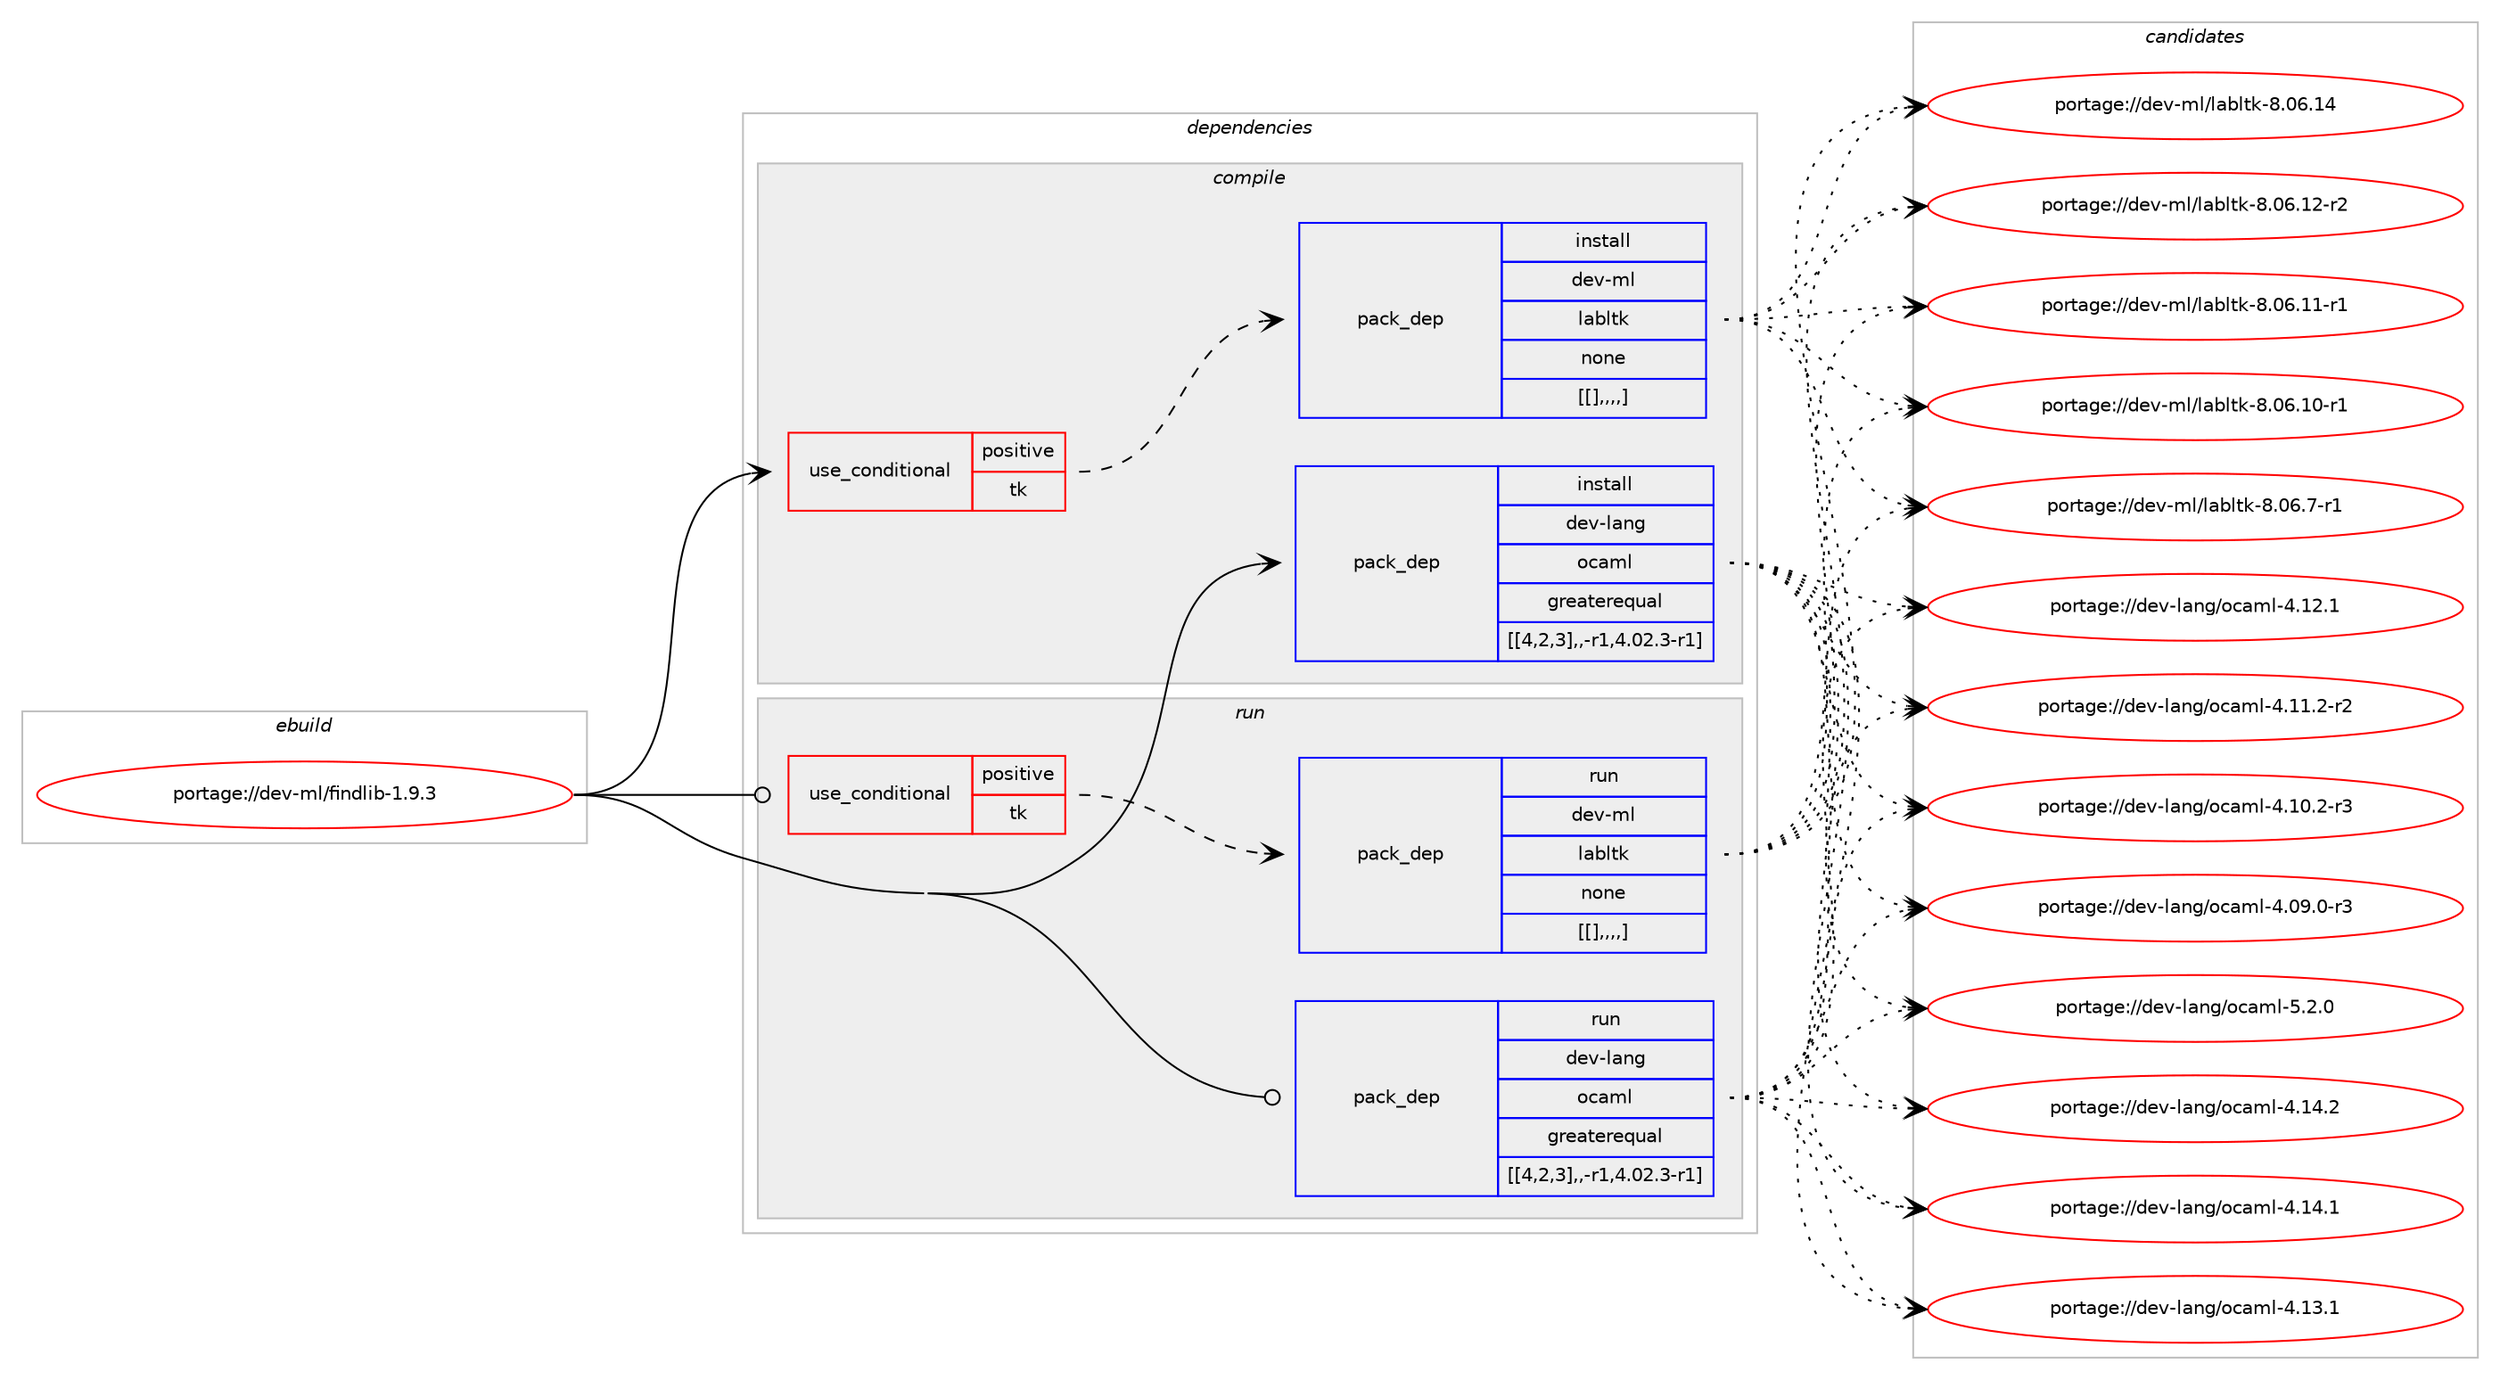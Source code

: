 digraph prolog {

# *************
# Graph options
# *************

newrank=true;
concentrate=true;
compound=true;
graph [rankdir=LR,fontname=Helvetica,fontsize=10,ranksep=1.5];#, ranksep=2.5, nodesep=0.2];
edge  [arrowhead=vee];
node  [fontname=Helvetica,fontsize=10];

# **********
# The ebuild
# **********

subgraph cluster_leftcol {
color=gray;
label=<<i>ebuild</i>>;
id [label="portage://dev-ml/findlib-1.9.3", color=red, width=4, href="../dev-ml/findlib-1.9.3.svg"];
}

# ****************
# The dependencies
# ****************

subgraph cluster_midcol {
color=gray;
label=<<i>dependencies</i>>;
subgraph cluster_compile {
fillcolor="#eeeeee";
style=filled;
label=<<i>compile</i>>;
subgraph cond29763 {
dependency119931 [label=<<TABLE BORDER="0" CELLBORDER="1" CELLSPACING="0" CELLPADDING="4"><TR><TD ROWSPAN="3" CELLPADDING="10">use_conditional</TD></TR><TR><TD>positive</TD></TR><TR><TD>tk</TD></TR></TABLE>>, shape=none, color=red];
subgraph pack89000 {
dependency119932 [label=<<TABLE BORDER="0" CELLBORDER="1" CELLSPACING="0" CELLPADDING="4" WIDTH="220"><TR><TD ROWSPAN="6" CELLPADDING="30">pack_dep</TD></TR><TR><TD WIDTH="110">install</TD></TR><TR><TD>dev-ml</TD></TR><TR><TD>labltk</TD></TR><TR><TD>none</TD></TR><TR><TD>[[],,,,]</TD></TR></TABLE>>, shape=none, color=blue];
}
dependency119931:e -> dependency119932:w [weight=20,style="dashed",arrowhead="vee"];
}
id:e -> dependency119931:w [weight=20,style="solid",arrowhead="vee"];
subgraph pack89001 {
dependency119933 [label=<<TABLE BORDER="0" CELLBORDER="1" CELLSPACING="0" CELLPADDING="4" WIDTH="220"><TR><TD ROWSPAN="6" CELLPADDING="30">pack_dep</TD></TR><TR><TD WIDTH="110">install</TD></TR><TR><TD>dev-lang</TD></TR><TR><TD>ocaml</TD></TR><TR><TD>greaterequal</TD></TR><TR><TD>[[4,2,3],,-r1,4.02.3-r1]</TD></TR></TABLE>>, shape=none, color=blue];
}
id:e -> dependency119933:w [weight=20,style="solid",arrowhead="vee"];
}
subgraph cluster_compileandrun {
fillcolor="#eeeeee";
style=filled;
label=<<i>compile and run</i>>;
}
subgraph cluster_run {
fillcolor="#eeeeee";
style=filled;
label=<<i>run</i>>;
subgraph cond29764 {
dependency119934 [label=<<TABLE BORDER="0" CELLBORDER="1" CELLSPACING="0" CELLPADDING="4"><TR><TD ROWSPAN="3" CELLPADDING="10">use_conditional</TD></TR><TR><TD>positive</TD></TR><TR><TD>tk</TD></TR></TABLE>>, shape=none, color=red];
subgraph pack89002 {
dependency119935 [label=<<TABLE BORDER="0" CELLBORDER="1" CELLSPACING="0" CELLPADDING="4" WIDTH="220"><TR><TD ROWSPAN="6" CELLPADDING="30">pack_dep</TD></TR><TR><TD WIDTH="110">run</TD></TR><TR><TD>dev-ml</TD></TR><TR><TD>labltk</TD></TR><TR><TD>none</TD></TR><TR><TD>[[],,,,]</TD></TR></TABLE>>, shape=none, color=blue];
}
dependency119934:e -> dependency119935:w [weight=20,style="dashed",arrowhead="vee"];
}
id:e -> dependency119934:w [weight=20,style="solid",arrowhead="odot"];
subgraph pack89003 {
dependency119936 [label=<<TABLE BORDER="0" CELLBORDER="1" CELLSPACING="0" CELLPADDING="4" WIDTH="220"><TR><TD ROWSPAN="6" CELLPADDING="30">pack_dep</TD></TR><TR><TD WIDTH="110">run</TD></TR><TR><TD>dev-lang</TD></TR><TR><TD>ocaml</TD></TR><TR><TD>greaterequal</TD></TR><TR><TD>[[4,2,3],,-r1,4.02.3-r1]</TD></TR></TABLE>>, shape=none, color=blue];
}
id:e -> dependency119936:w [weight=20,style="solid",arrowhead="odot"];
}
}

# **************
# The candidates
# **************

subgraph cluster_choices {
rank=same;
color=gray;
label=<<i>candidates</i>>;

subgraph choice89000 {
color=black;
nodesep=1;
choice100101118451091084710897981081161074556464854464952 [label="portage://dev-ml/labltk-8.06.14", color=red, width=4,href="../dev-ml/labltk-8.06.14.svg"];
choice1001011184510910847108979810811610745564648544649504511450 [label="portage://dev-ml/labltk-8.06.12-r2", color=red, width=4,href="../dev-ml/labltk-8.06.12-r2.svg"];
choice1001011184510910847108979810811610745564648544649494511449 [label="portage://dev-ml/labltk-8.06.11-r1", color=red, width=4,href="../dev-ml/labltk-8.06.11-r1.svg"];
choice1001011184510910847108979810811610745564648544649484511449 [label="portage://dev-ml/labltk-8.06.10-r1", color=red, width=4,href="../dev-ml/labltk-8.06.10-r1.svg"];
choice10010111845109108471089798108116107455646485446554511449 [label="portage://dev-ml/labltk-8.06.7-r1", color=red, width=4,href="../dev-ml/labltk-8.06.7-r1.svg"];
dependency119932:e -> choice100101118451091084710897981081161074556464854464952:w [style=dotted,weight="100"];
dependency119932:e -> choice1001011184510910847108979810811610745564648544649504511450:w [style=dotted,weight="100"];
dependency119932:e -> choice1001011184510910847108979810811610745564648544649494511449:w [style=dotted,weight="100"];
dependency119932:e -> choice1001011184510910847108979810811610745564648544649484511449:w [style=dotted,weight="100"];
dependency119932:e -> choice10010111845109108471089798108116107455646485446554511449:w [style=dotted,weight="100"];
}
subgraph choice89001 {
color=black;
nodesep=1;
choice1001011184510897110103471119997109108455346504648 [label="portage://dev-lang/ocaml-5.2.0", color=red, width=4,href="../dev-lang/ocaml-5.2.0.svg"];
choice100101118451089711010347111999710910845524649524650 [label="portage://dev-lang/ocaml-4.14.2", color=red, width=4,href="../dev-lang/ocaml-4.14.2.svg"];
choice100101118451089711010347111999710910845524649524649 [label="portage://dev-lang/ocaml-4.14.1", color=red, width=4,href="../dev-lang/ocaml-4.14.1.svg"];
choice100101118451089711010347111999710910845524649514649 [label="portage://dev-lang/ocaml-4.13.1", color=red, width=4,href="../dev-lang/ocaml-4.13.1.svg"];
choice100101118451089711010347111999710910845524649504649 [label="portage://dev-lang/ocaml-4.12.1", color=red, width=4,href="../dev-lang/ocaml-4.12.1.svg"];
choice1001011184510897110103471119997109108455246494946504511450 [label="portage://dev-lang/ocaml-4.11.2-r2", color=red, width=4,href="../dev-lang/ocaml-4.11.2-r2.svg"];
choice1001011184510897110103471119997109108455246494846504511451 [label="portage://dev-lang/ocaml-4.10.2-r3", color=red, width=4,href="../dev-lang/ocaml-4.10.2-r3.svg"];
choice1001011184510897110103471119997109108455246485746484511451 [label="portage://dev-lang/ocaml-4.09.0-r3", color=red, width=4,href="../dev-lang/ocaml-4.09.0-r3.svg"];
dependency119933:e -> choice1001011184510897110103471119997109108455346504648:w [style=dotted,weight="100"];
dependency119933:e -> choice100101118451089711010347111999710910845524649524650:w [style=dotted,weight="100"];
dependency119933:e -> choice100101118451089711010347111999710910845524649524649:w [style=dotted,weight="100"];
dependency119933:e -> choice100101118451089711010347111999710910845524649514649:w [style=dotted,weight="100"];
dependency119933:e -> choice100101118451089711010347111999710910845524649504649:w [style=dotted,weight="100"];
dependency119933:e -> choice1001011184510897110103471119997109108455246494946504511450:w [style=dotted,weight="100"];
dependency119933:e -> choice1001011184510897110103471119997109108455246494846504511451:w [style=dotted,weight="100"];
dependency119933:e -> choice1001011184510897110103471119997109108455246485746484511451:w [style=dotted,weight="100"];
}
subgraph choice89002 {
color=black;
nodesep=1;
choice100101118451091084710897981081161074556464854464952 [label="portage://dev-ml/labltk-8.06.14", color=red, width=4,href="../dev-ml/labltk-8.06.14.svg"];
choice1001011184510910847108979810811610745564648544649504511450 [label="portage://dev-ml/labltk-8.06.12-r2", color=red, width=4,href="../dev-ml/labltk-8.06.12-r2.svg"];
choice1001011184510910847108979810811610745564648544649494511449 [label="portage://dev-ml/labltk-8.06.11-r1", color=red, width=4,href="../dev-ml/labltk-8.06.11-r1.svg"];
choice1001011184510910847108979810811610745564648544649484511449 [label="portage://dev-ml/labltk-8.06.10-r1", color=red, width=4,href="../dev-ml/labltk-8.06.10-r1.svg"];
choice10010111845109108471089798108116107455646485446554511449 [label="portage://dev-ml/labltk-8.06.7-r1", color=red, width=4,href="../dev-ml/labltk-8.06.7-r1.svg"];
dependency119935:e -> choice100101118451091084710897981081161074556464854464952:w [style=dotted,weight="100"];
dependency119935:e -> choice1001011184510910847108979810811610745564648544649504511450:w [style=dotted,weight="100"];
dependency119935:e -> choice1001011184510910847108979810811610745564648544649494511449:w [style=dotted,weight="100"];
dependency119935:e -> choice1001011184510910847108979810811610745564648544649484511449:w [style=dotted,weight="100"];
dependency119935:e -> choice10010111845109108471089798108116107455646485446554511449:w [style=dotted,weight="100"];
}
subgraph choice89003 {
color=black;
nodesep=1;
choice1001011184510897110103471119997109108455346504648 [label="portage://dev-lang/ocaml-5.2.0", color=red, width=4,href="../dev-lang/ocaml-5.2.0.svg"];
choice100101118451089711010347111999710910845524649524650 [label="portage://dev-lang/ocaml-4.14.2", color=red, width=4,href="../dev-lang/ocaml-4.14.2.svg"];
choice100101118451089711010347111999710910845524649524649 [label="portage://dev-lang/ocaml-4.14.1", color=red, width=4,href="../dev-lang/ocaml-4.14.1.svg"];
choice100101118451089711010347111999710910845524649514649 [label="portage://dev-lang/ocaml-4.13.1", color=red, width=4,href="../dev-lang/ocaml-4.13.1.svg"];
choice100101118451089711010347111999710910845524649504649 [label="portage://dev-lang/ocaml-4.12.1", color=red, width=4,href="../dev-lang/ocaml-4.12.1.svg"];
choice1001011184510897110103471119997109108455246494946504511450 [label="portage://dev-lang/ocaml-4.11.2-r2", color=red, width=4,href="../dev-lang/ocaml-4.11.2-r2.svg"];
choice1001011184510897110103471119997109108455246494846504511451 [label="portage://dev-lang/ocaml-4.10.2-r3", color=red, width=4,href="../dev-lang/ocaml-4.10.2-r3.svg"];
choice1001011184510897110103471119997109108455246485746484511451 [label="portage://dev-lang/ocaml-4.09.0-r3", color=red, width=4,href="../dev-lang/ocaml-4.09.0-r3.svg"];
dependency119936:e -> choice1001011184510897110103471119997109108455346504648:w [style=dotted,weight="100"];
dependency119936:e -> choice100101118451089711010347111999710910845524649524650:w [style=dotted,weight="100"];
dependency119936:e -> choice100101118451089711010347111999710910845524649524649:w [style=dotted,weight="100"];
dependency119936:e -> choice100101118451089711010347111999710910845524649514649:w [style=dotted,weight="100"];
dependency119936:e -> choice100101118451089711010347111999710910845524649504649:w [style=dotted,weight="100"];
dependency119936:e -> choice1001011184510897110103471119997109108455246494946504511450:w [style=dotted,weight="100"];
dependency119936:e -> choice1001011184510897110103471119997109108455246494846504511451:w [style=dotted,weight="100"];
dependency119936:e -> choice1001011184510897110103471119997109108455246485746484511451:w [style=dotted,weight="100"];
}
}

}
